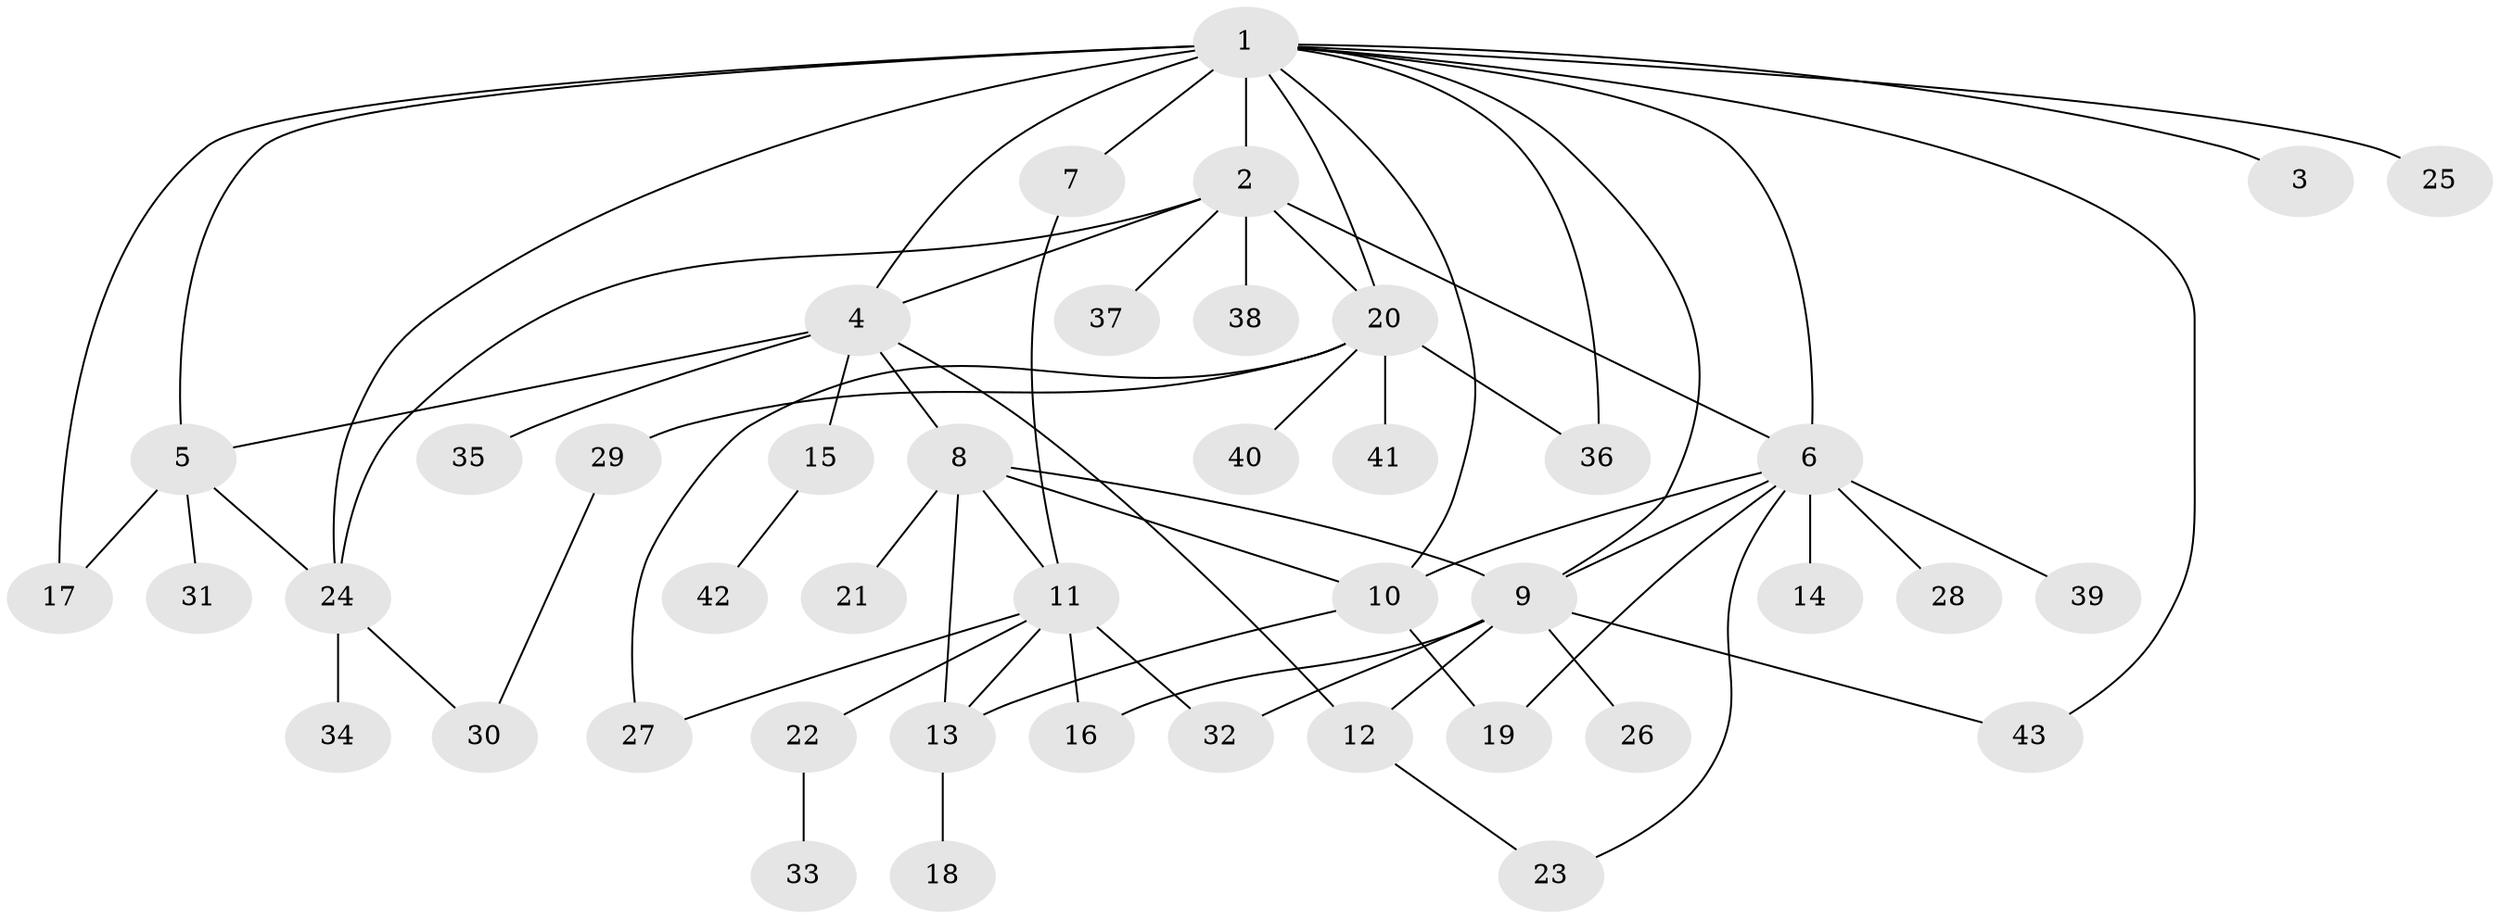 // original degree distribution, {38: 0.011627906976744186, 1: 0.43023255813953487, 2: 0.27906976744186046, 12: 0.011627906976744186, 5: 0.046511627906976744, 13: 0.011627906976744186, 7: 0.011627906976744186, 10: 0.011627906976744186, 8: 0.023255813953488372, 3: 0.12790697674418605, 4: 0.03488372093023256}
// Generated by graph-tools (version 1.1) at 2025/50/03/04/25 22:50:38]
// undirected, 43 vertices, 65 edges
graph export_dot {
  node [color=gray90,style=filled];
  1;
  2;
  3;
  4;
  5;
  6;
  7;
  8;
  9;
  10;
  11;
  12;
  13;
  14;
  15;
  16;
  17;
  18;
  19;
  20;
  21;
  22;
  23;
  24;
  25;
  26;
  27;
  28;
  29;
  30;
  31;
  32;
  33;
  34;
  35;
  36;
  37;
  38;
  39;
  40;
  41;
  42;
  43;
  1 -- 2 [weight=15.0];
  1 -- 3 [weight=1.0];
  1 -- 4 [weight=1.0];
  1 -- 5 [weight=1.0];
  1 -- 6 [weight=1.0];
  1 -- 7 [weight=1.0];
  1 -- 9 [weight=1.0];
  1 -- 10 [weight=1.0];
  1 -- 17 [weight=2.0];
  1 -- 20 [weight=1.0];
  1 -- 24 [weight=3.0];
  1 -- 25 [weight=1.0];
  1 -- 36 [weight=1.0];
  1 -- 43 [weight=1.0];
  2 -- 4 [weight=1.0];
  2 -- 6 [weight=2.0];
  2 -- 20 [weight=1.0];
  2 -- 24 [weight=1.0];
  2 -- 37 [weight=1.0];
  2 -- 38 [weight=1.0];
  4 -- 5 [weight=2.0];
  4 -- 8 [weight=1.0];
  4 -- 12 [weight=1.0];
  4 -- 15 [weight=1.0];
  4 -- 35 [weight=1.0];
  5 -- 17 [weight=1.0];
  5 -- 24 [weight=1.0];
  5 -- 31 [weight=1.0];
  6 -- 9 [weight=2.0];
  6 -- 10 [weight=1.0];
  6 -- 14 [weight=1.0];
  6 -- 19 [weight=1.0];
  6 -- 23 [weight=1.0];
  6 -- 28 [weight=1.0];
  6 -- 39 [weight=1.0];
  7 -- 11 [weight=1.0];
  8 -- 9 [weight=1.0];
  8 -- 10 [weight=1.0];
  8 -- 11 [weight=1.0];
  8 -- 13 [weight=1.0];
  8 -- 21 [weight=1.0];
  9 -- 12 [weight=1.0];
  9 -- 16 [weight=1.0];
  9 -- 26 [weight=1.0];
  9 -- 32 [weight=2.0];
  9 -- 43 [weight=1.0];
  10 -- 13 [weight=1.0];
  10 -- 19 [weight=1.0];
  11 -- 13 [weight=1.0];
  11 -- 16 [weight=1.0];
  11 -- 22 [weight=1.0];
  11 -- 27 [weight=1.0];
  11 -- 32 [weight=1.0];
  12 -- 23 [weight=1.0];
  13 -- 18 [weight=1.0];
  15 -- 42 [weight=1.0];
  20 -- 27 [weight=1.0];
  20 -- 29 [weight=1.0];
  20 -- 36 [weight=1.0];
  20 -- 40 [weight=1.0];
  20 -- 41 [weight=1.0];
  22 -- 33 [weight=1.0];
  24 -- 30 [weight=1.0];
  24 -- 34 [weight=1.0];
  29 -- 30 [weight=1.0];
}
